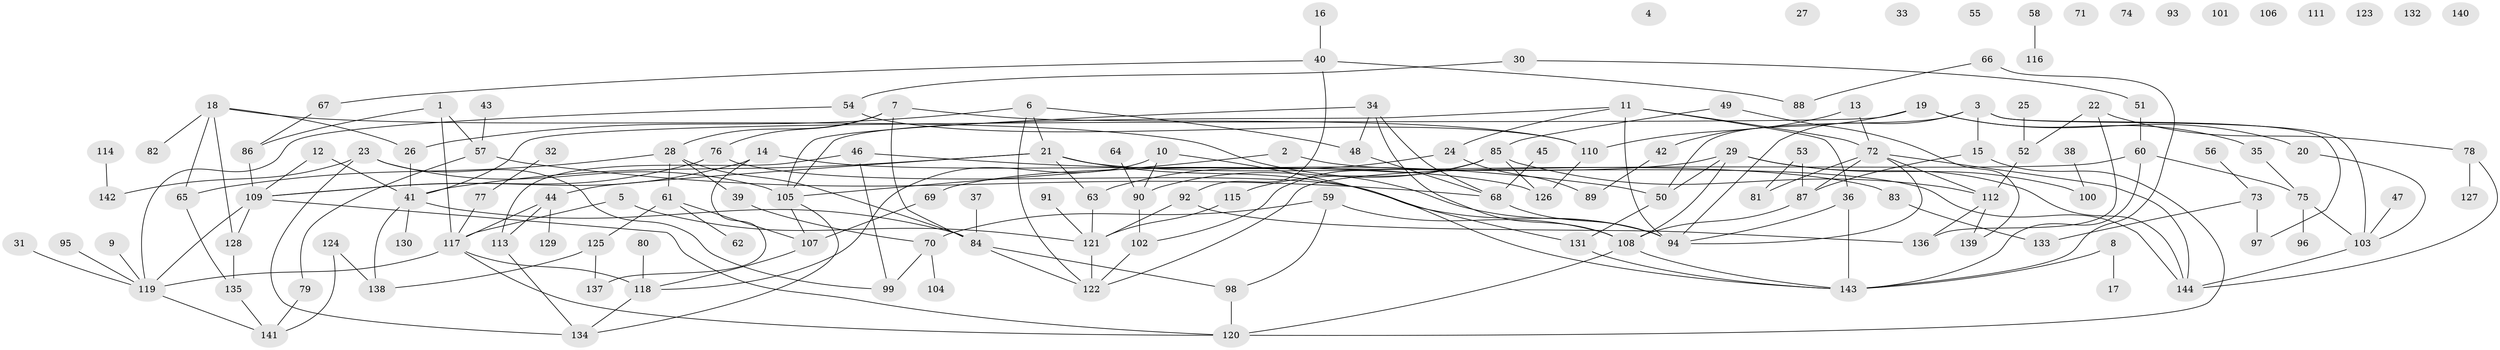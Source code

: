 // Generated by graph-tools (version 1.1) at 2025/13/03/09/25 04:13:00]
// undirected, 144 vertices, 200 edges
graph export_dot {
graph [start="1"]
  node [color=gray90,style=filled];
  1;
  2;
  3;
  4;
  5;
  6;
  7;
  8;
  9;
  10;
  11;
  12;
  13;
  14;
  15;
  16;
  17;
  18;
  19;
  20;
  21;
  22;
  23;
  24;
  25;
  26;
  27;
  28;
  29;
  30;
  31;
  32;
  33;
  34;
  35;
  36;
  37;
  38;
  39;
  40;
  41;
  42;
  43;
  44;
  45;
  46;
  47;
  48;
  49;
  50;
  51;
  52;
  53;
  54;
  55;
  56;
  57;
  58;
  59;
  60;
  61;
  62;
  63;
  64;
  65;
  66;
  67;
  68;
  69;
  70;
  71;
  72;
  73;
  74;
  75;
  76;
  77;
  78;
  79;
  80;
  81;
  82;
  83;
  84;
  85;
  86;
  87;
  88;
  89;
  90;
  91;
  92;
  93;
  94;
  95;
  96;
  97;
  98;
  99;
  100;
  101;
  102;
  103;
  104;
  105;
  106;
  107;
  108;
  109;
  110;
  111;
  112;
  113;
  114;
  115;
  116;
  117;
  118;
  119;
  120;
  121;
  122;
  123;
  124;
  125;
  126;
  127;
  128;
  129;
  130;
  131;
  132;
  133;
  134;
  135;
  136;
  137;
  138;
  139;
  140;
  141;
  142;
  143;
  144;
  1 -- 57;
  1 -- 86;
  1 -- 117;
  2 -- 105;
  2 -- 144;
  3 -- 15;
  3 -- 50;
  3 -- 94;
  3 -- 97;
  3 -- 103;
  5 -- 117;
  5 -- 121;
  6 -- 21;
  6 -- 26;
  6 -- 48;
  6 -- 122;
  7 -- 28;
  7 -- 76;
  7 -- 84;
  7 -- 110;
  8 -- 17;
  8 -- 143;
  9 -- 119;
  10 -- 90;
  10 -- 118;
  10 -- 143;
  11 -- 24;
  11 -- 36;
  11 -- 72;
  11 -- 94;
  11 -- 105;
  12 -- 41;
  12 -- 109;
  13 -- 72;
  13 -- 110;
  14 -- 109;
  14 -- 126;
  14 -- 137;
  15 -- 87;
  15 -- 120;
  16 -- 40;
  18 -- 26;
  18 -- 65;
  18 -- 82;
  18 -- 94;
  18 -- 128;
  19 -- 20;
  19 -- 35;
  19 -- 41;
  19 -- 42;
  20 -- 103;
  21 -- 41;
  21 -- 44;
  21 -- 63;
  21 -- 83;
  21 -- 131;
  22 -- 52;
  22 -- 78;
  22 -- 136;
  23 -- 99;
  23 -- 105;
  23 -- 134;
  23 -- 142;
  24 -- 63;
  24 -- 89;
  25 -- 52;
  26 -- 41;
  28 -- 39;
  28 -- 61;
  28 -- 65;
  28 -- 84;
  29 -- 50;
  29 -- 69;
  29 -- 100;
  29 -- 108;
  29 -- 144;
  30 -- 51;
  30 -- 54;
  31 -- 119;
  32 -- 77;
  34 -- 48;
  34 -- 68;
  34 -- 105;
  34 -- 108;
  35 -- 75;
  36 -- 94;
  36 -- 143;
  37 -- 84;
  38 -- 100;
  39 -- 70;
  40 -- 67;
  40 -- 88;
  40 -- 92;
  41 -- 84;
  41 -- 130;
  41 -- 138;
  42 -- 89;
  43 -- 57;
  44 -- 113;
  44 -- 117;
  44 -- 129;
  45 -- 68;
  46 -- 50;
  46 -- 99;
  46 -- 113;
  47 -- 103;
  48 -- 68;
  49 -- 85;
  49 -- 139;
  50 -- 131;
  51 -- 60;
  52 -- 112;
  53 -- 81;
  53 -- 87;
  54 -- 110;
  54 -- 119;
  56 -- 73;
  57 -- 68;
  57 -- 79;
  58 -- 116;
  59 -- 70;
  59 -- 98;
  59 -- 108;
  60 -- 75;
  60 -- 122;
  60 -- 143;
  61 -- 62;
  61 -- 107;
  61 -- 125;
  63 -- 121;
  64 -- 90;
  65 -- 135;
  66 -- 88;
  66 -- 143;
  67 -- 86;
  68 -- 94;
  69 -- 107;
  70 -- 99;
  70 -- 104;
  72 -- 81;
  72 -- 87;
  72 -- 94;
  72 -- 112;
  72 -- 144;
  73 -- 97;
  73 -- 133;
  75 -- 96;
  75 -- 103;
  76 -- 94;
  76 -- 109;
  77 -- 117;
  78 -- 127;
  78 -- 144;
  79 -- 141;
  80 -- 118;
  83 -- 133;
  84 -- 98;
  84 -- 122;
  85 -- 90;
  85 -- 102;
  85 -- 112;
  85 -- 115;
  85 -- 126;
  86 -- 109;
  87 -- 108;
  90 -- 102;
  91 -- 121;
  92 -- 121;
  92 -- 136;
  95 -- 119;
  98 -- 120;
  102 -- 122;
  103 -- 144;
  105 -- 107;
  105 -- 134;
  107 -- 118;
  108 -- 120;
  108 -- 143;
  109 -- 119;
  109 -- 120;
  109 -- 128;
  110 -- 126;
  112 -- 136;
  112 -- 139;
  113 -- 134;
  114 -- 142;
  115 -- 121;
  117 -- 118;
  117 -- 119;
  117 -- 120;
  118 -- 134;
  119 -- 141;
  121 -- 122;
  124 -- 138;
  124 -- 141;
  125 -- 137;
  125 -- 138;
  128 -- 135;
  131 -- 143;
  135 -- 141;
}
